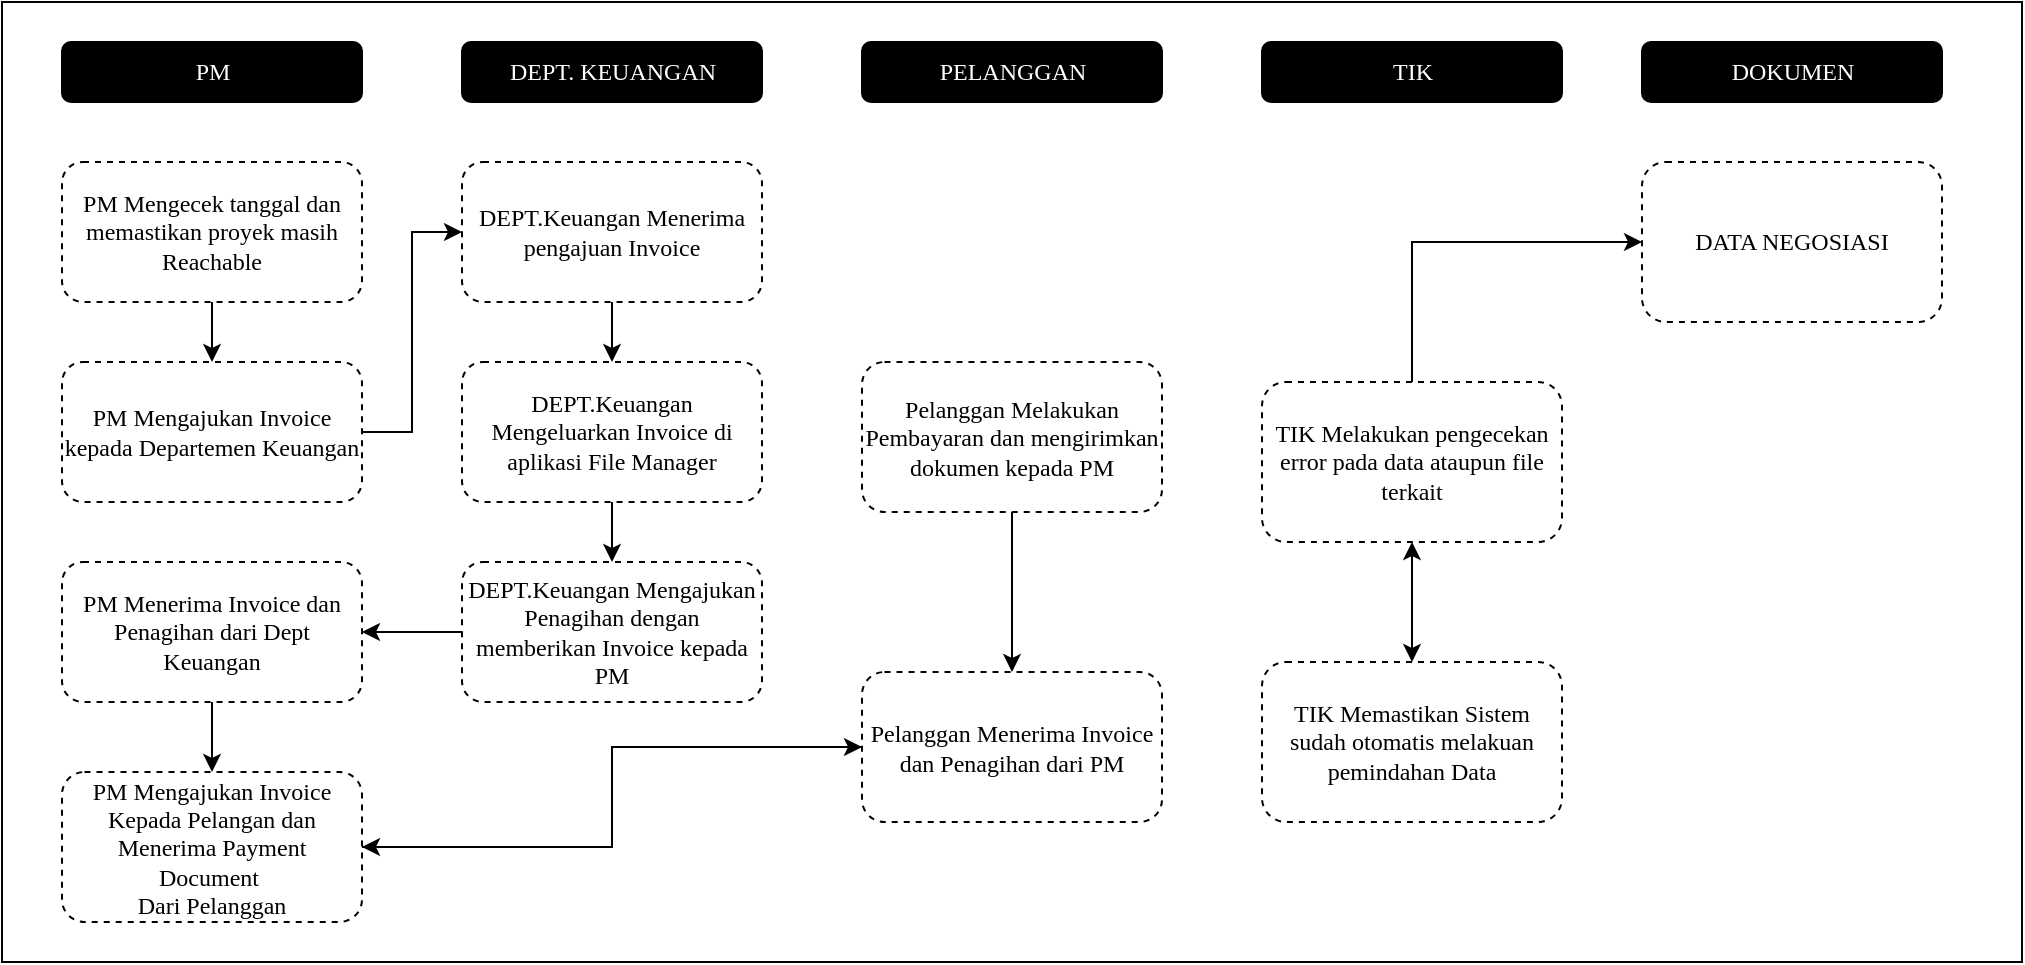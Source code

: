 <mxfile version="25.0.3">
  <diagram name="Page-1" id="nVcbKq7x9h6HqYYBK6t3">
    <mxGraphModel dx="1323" dy="757" grid="1" gridSize="10" guides="1" tooltips="1" connect="1" arrows="1" fold="1" page="1" pageScale="1" pageWidth="850" pageHeight="1100" math="0" shadow="0">
      <root>
        <mxCell id="0" />
        <mxCell id="1" parent="0" />
        <mxCell id="c7cechd5nm6Yp6Lk2WkC-1" value="PM" style="rounded=1;html=1;fillColor=#000000;fontColor=#ffffff;fontFamily=Verdana;" vertex="1" parent="1">
          <mxGeometry x="140" y="100" width="150" height="30" as="geometry" />
        </mxCell>
        <mxCell id="c7cechd5nm6Yp6Lk2WkC-2" value="DEPT. KEUANGAN" style="rounded=1;html=1;fillColor=#000000;fontColor=#ffffff;fontFamily=Verdana;" vertex="1" parent="1">
          <mxGeometry x="340" y="100" width="150" height="30" as="geometry" />
        </mxCell>
        <mxCell id="c7cechd5nm6Yp6Lk2WkC-3" value="PELANGGAN" style="rounded=1;html=1;fillColor=#000000;fontColor=#ffffff;fontFamily=Verdana;" vertex="1" parent="1">
          <mxGeometry x="540" y="100" width="150" height="30" as="geometry" />
        </mxCell>
        <mxCell id="c7cechd5nm6Yp6Lk2WkC-6" value="PM Mengecek tanggal dan memastikan proyek masih Reachable" style="rounded=1;whiteSpace=wrap;html=1;fontFamily=Verdana;dashed=1;" vertex="1" parent="1">
          <mxGeometry x="140" y="160" width="150" height="70" as="geometry" />
        </mxCell>
        <mxCell id="c7cechd5nm6Yp6Lk2WkC-7" style="edgeStyle=orthogonalEdgeStyle;rounded=0;orthogonalLoop=1;jettySize=auto;html=1;exitX=0.5;exitY=1;exitDx=0;exitDy=0;" edge="1" parent="1">
          <mxGeometry relative="1" as="geometry">
            <mxPoint x="660" y="220" as="sourcePoint" />
            <mxPoint x="660" y="220" as="targetPoint" />
          </mxGeometry>
        </mxCell>
        <mxCell id="c7cechd5nm6Yp6Lk2WkC-10" value="&lt;font face=&quot;Verdana&quot;&gt;DEPT.Keuangan Menerima pengajuan Invoice&lt;/font&gt;" style="rounded=1;whiteSpace=wrap;html=1;dashed=1;" vertex="1" parent="1">
          <mxGeometry x="340" y="160" width="150" height="70" as="geometry" />
        </mxCell>
        <mxCell id="c7cechd5nm6Yp6Lk2WkC-12" value="&lt;font face=&quot;Verdana&quot;&gt;DEPT.Keuangan Mengeluarkan Invoice di aplikasi File Manager&lt;/font&gt;" style="rounded=1;whiteSpace=wrap;html=1;dashed=1;" vertex="1" parent="1">
          <mxGeometry x="340" y="260" width="150" height="70" as="geometry" />
        </mxCell>
        <mxCell id="c7cechd5nm6Yp6Lk2WkC-13" value="&lt;font face=&quot;Verdana&quot;&gt;TIK Memastikan Sistem sudah otomatis melakuan pemindahan Data&lt;/font&gt;" style="rounded=1;whiteSpace=wrap;html=1;dashed=1;" vertex="1" parent="1">
          <mxGeometry x="740" y="410" width="150" height="80" as="geometry" />
        </mxCell>
        <mxCell id="c7cechd5nm6Yp6Lk2WkC-14" value="&lt;font face=&quot;Verdana&quot;&gt;DATA NEGOSIASI&lt;/font&gt;" style="rounded=1;whiteSpace=wrap;html=1;dashed=1;" vertex="1" parent="1">
          <mxGeometry x="930" y="160" width="150" height="80" as="geometry" />
        </mxCell>
        <mxCell id="c7cechd5nm6Yp6Lk2WkC-15" style="edgeStyle=orthogonalEdgeStyle;rounded=0;orthogonalLoop=1;jettySize=auto;html=1;exitX=0.5;exitY=0;exitDx=0;exitDy=0;entryX=0;entryY=0.5;entryDx=0;entryDy=0;" edge="1" parent="1" source="c7cechd5nm6Yp6Lk2WkC-16" target="c7cechd5nm6Yp6Lk2WkC-14">
          <mxGeometry relative="1" as="geometry" />
        </mxCell>
        <mxCell id="c7cechd5nm6Yp6Lk2WkC-16" value="&lt;font face=&quot;Verdana&quot;&gt;TIK Melakukan pengecekan error pada data ataupun file terkait&lt;/font&gt;" style="rounded=1;whiteSpace=wrap;html=1;dashed=1;" vertex="1" parent="1">
          <mxGeometry x="740" y="270" width="150" height="80" as="geometry" />
        </mxCell>
        <mxCell id="c7cechd5nm6Yp6Lk2WkC-17" value="" style="endArrow=classic;startArrow=classic;html=1;rounded=0;exitX=0.5;exitY=0;exitDx=0;exitDy=0;entryX=0.5;entryY=1;entryDx=0;entryDy=0;" edge="1" parent="1" source="c7cechd5nm6Yp6Lk2WkC-13" target="c7cechd5nm6Yp6Lk2WkC-16">
          <mxGeometry width="50" height="50" relative="1" as="geometry">
            <mxPoint x="420" y="460" as="sourcePoint" />
            <mxPoint x="470" y="410" as="targetPoint" />
          </mxGeometry>
        </mxCell>
        <mxCell id="c7cechd5nm6Yp6Lk2WkC-39" style="edgeStyle=orthogonalEdgeStyle;rounded=0;orthogonalLoop=1;jettySize=auto;html=1;entryX=0;entryY=0.5;entryDx=0;entryDy=0;" edge="1" parent="1" source="c7cechd5nm6Yp6Lk2WkC-20" target="c7cechd5nm6Yp6Lk2WkC-10">
          <mxGeometry relative="1" as="geometry" />
        </mxCell>
        <mxCell id="c7cechd5nm6Yp6Lk2WkC-20" value="PM Mengajukan Invoice kepada Departemen Keuangan" style="rounded=1;whiteSpace=wrap;html=1;fontFamily=Verdana;dashed=1;" vertex="1" parent="1">
          <mxGeometry x="140" y="260" width="150" height="70" as="geometry" />
        </mxCell>
        <mxCell id="c7cechd5nm6Yp6Lk2WkC-21" value="PM Menerima Invoice dan Penagihan dari Dept Keuangan" style="rounded=1;whiteSpace=wrap;html=1;fontFamily=Verdana;dashed=1;" vertex="1" parent="1">
          <mxGeometry x="140" y="360" width="150" height="70" as="geometry" />
        </mxCell>
        <mxCell id="c7cechd5nm6Yp6Lk2WkC-34" style="edgeStyle=orthogonalEdgeStyle;rounded=0;orthogonalLoop=1;jettySize=auto;html=1;entryX=0;entryY=0.5;entryDx=0;entryDy=0;" edge="1" parent="1" source="c7cechd5nm6Yp6Lk2WkC-22" target="c7cechd5nm6Yp6Lk2WkC-31">
          <mxGeometry relative="1" as="geometry" />
        </mxCell>
        <mxCell id="c7cechd5nm6Yp6Lk2WkC-22" value="PM Mengajukan Invoice Kepada Pelangan dan Menerima Payment Document&amp;nbsp;&lt;div&gt;Dari Pelanggan&lt;/div&gt;" style="rounded=1;whiteSpace=wrap;html=1;fontFamily=Verdana;dashed=1;" vertex="1" parent="1">
          <mxGeometry x="140" y="465" width="150" height="75" as="geometry" />
        </mxCell>
        <mxCell id="c7cechd5nm6Yp6Lk2WkC-23" value="TIK" style="rounded=1;html=1;fillColor=#000000;fontColor=#ffffff;fontFamily=Verdana;" vertex="1" parent="1">
          <mxGeometry x="740" y="100" width="150" height="30" as="geometry" />
        </mxCell>
        <mxCell id="c7cechd5nm6Yp6Lk2WkC-29" value="DOKUMEN" style="rounded=1;html=1;fillColor=#000000;fontColor=#ffffff;fontFamily=Verdana;" vertex="1" parent="1">
          <mxGeometry x="930" y="100" width="150" height="30" as="geometry" />
        </mxCell>
        <mxCell id="c7cechd5nm6Yp6Lk2WkC-42" value="" style="edgeStyle=orthogonalEdgeStyle;rounded=0;orthogonalLoop=1;jettySize=auto;html=1;" edge="1" parent="1" source="c7cechd5nm6Yp6Lk2WkC-30" target="c7cechd5nm6Yp6Lk2WkC-21">
          <mxGeometry relative="1" as="geometry" />
        </mxCell>
        <mxCell id="c7cechd5nm6Yp6Lk2WkC-30" value="&lt;font face=&quot;Verdana&quot;&gt;DEPT.Keuangan Mengajukan Penagihan dengan memberikan Invoice kepada PM&lt;/font&gt;" style="rounded=1;whiteSpace=wrap;html=1;dashed=1;" vertex="1" parent="1">
          <mxGeometry x="340" y="360" width="150" height="70" as="geometry" />
        </mxCell>
        <mxCell id="c7cechd5nm6Yp6Lk2WkC-35" style="edgeStyle=orthogonalEdgeStyle;rounded=0;orthogonalLoop=1;jettySize=auto;html=1;entryX=1;entryY=0.5;entryDx=0;entryDy=0;" edge="1" parent="1" source="c7cechd5nm6Yp6Lk2WkC-31" target="c7cechd5nm6Yp6Lk2WkC-22">
          <mxGeometry relative="1" as="geometry" />
        </mxCell>
        <mxCell id="c7cechd5nm6Yp6Lk2WkC-31" value="Pelanggan Menerima Invoice dan Penagihan dari PM" style="rounded=1;whiteSpace=wrap;html=1;fontFamily=Verdana;dashed=1;" vertex="1" parent="1">
          <mxGeometry x="540" y="415" width="150" height="75" as="geometry" />
        </mxCell>
        <mxCell id="c7cechd5nm6Yp6Lk2WkC-33" value="" style="edgeStyle=orthogonalEdgeStyle;rounded=0;orthogonalLoop=1;jettySize=auto;html=1;" edge="1" parent="1" source="c7cechd5nm6Yp6Lk2WkC-32" target="c7cechd5nm6Yp6Lk2WkC-31">
          <mxGeometry relative="1" as="geometry" />
        </mxCell>
        <mxCell id="c7cechd5nm6Yp6Lk2WkC-32" value="Pelanggan Melakukan Pembayaran dan mengirimkan dokumen kepada PM" style="rounded=1;whiteSpace=wrap;html=1;fontFamily=Verdana;dashed=1;" vertex="1" parent="1">
          <mxGeometry x="540" y="260" width="150" height="75" as="geometry" />
        </mxCell>
        <mxCell id="c7cechd5nm6Yp6Lk2WkC-37" value="" style="endArrow=classic;html=1;rounded=0;exitX=0.5;exitY=1;exitDx=0;exitDy=0;entryX=0.5;entryY=0;entryDx=0;entryDy=0;" edge="1" parent="1" source="c7cechd5nm6Yp6Lk2WkC-6" target="c7cechd5nm6Yp6Lk2WkC-20">
          <mxGeometry width="50" height="50" relative="1" as="geometry">
            <mxPoint x="410" y="300" as="sourcePoint" />
            <mxPoint x="460" y="250" as="targetPoint" />
          </mxGeometry>
        </mxCell>
        <mxCell id="c7cechd5nm6Yp6Lk2WkC-40" value="" style="endArrow=classic;html=1;rounded=0;exitX=0.5;exitY=1;exitDx=0;exitDy=0;entryX=0.5;entryY=0;entryDx=0;entryDy=0;" edge="1" parent="1" source="c7cechd5nm6Yp6Lk2WkC-10" target="c7cechd5nm6Yp6Lk2WkC-12">
          <mxGeometry width="50" height="50" relative="1" as="geometry">
            <mxPoint x="410" y="300" as="sourcePoint" />
            <mxPoint x="460" y="250" as="targetPoint" />
          </mxGeometry>
        </mxCell>
        <mxCell id="c7cechd5nm6Yp6Lk2WkC-41" value="" style="endArrow=classic;html=1;rounded=0;exitX=0.5;exitY=1;exitDx=0;exitDy=0;entryX=0.5;entryY=0;entryDx=0;entryDy=0;" edge="1" parent="1" source="c7cechd5nm6Yp6Lk2WkC-12" target="c7cechd5nm6Yp6Lk2WkC-30">
          <mxGeometry width="50" height="50" relative="1" as="geometry">
            <mxPoint x="410" y="300" as="sourcePoint" />
            <mxPoint x="460" y="250" as="targetPoint" />
          </mxGeometry>
        </mxCell>
        <mxCell id="c7cechd5nm6Yp6Lk2WkC-43" value="" style="endArrow=classic;html=1;rounded=0;exitX=0.5;exitY=1;exitDx=0;exitDy=0;entryX=0.5;entryY=0;entryDx=0;entryDy=0;" edge="1" parent="1" source="c7cechd5nm6Yp6Lk2WkC-21" target="c7cechd5nm6Yp6Lk2WkC-22">
          <mxGeometry width="50" height="50" relative="1" as="geometry">
            <mxPoint x="410" y="300" as="sourcePoint" />
            <mxPoint x="460" y="250" as="targetPoint" />
          </mxGeometry>
        </mxCell>
        <mxCell id="c7cechd5nm6Yp6Lk2WkC-44" value="" style="rounded=0;whiteSpace=wrap;html=1;fillColor=none;" vertex="1" parent="1">
          <mxGeometry x="110" y="80" width="1010" height="480" as="geometry" />
        </mxCell>
      </root>
    </mxGraphModel>
  </diagram>
</mxfile>
